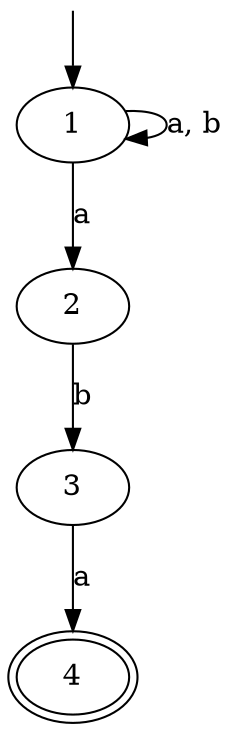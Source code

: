 digraph automaton
{
  __INVISIBLE_NODE_0__ [label= "", shape=none,height=.0,width=.0] ;
  __INVISIBLE_NODE_0__ -> 1 ;
  4 [peripheries=2] ;
  1 -> 1 [label="a, b"] ;
  1 -> 2 [label="a"] ;
  2 -> 3 [label="b"] ;
  3 -> 4 [label="a"] ;
}